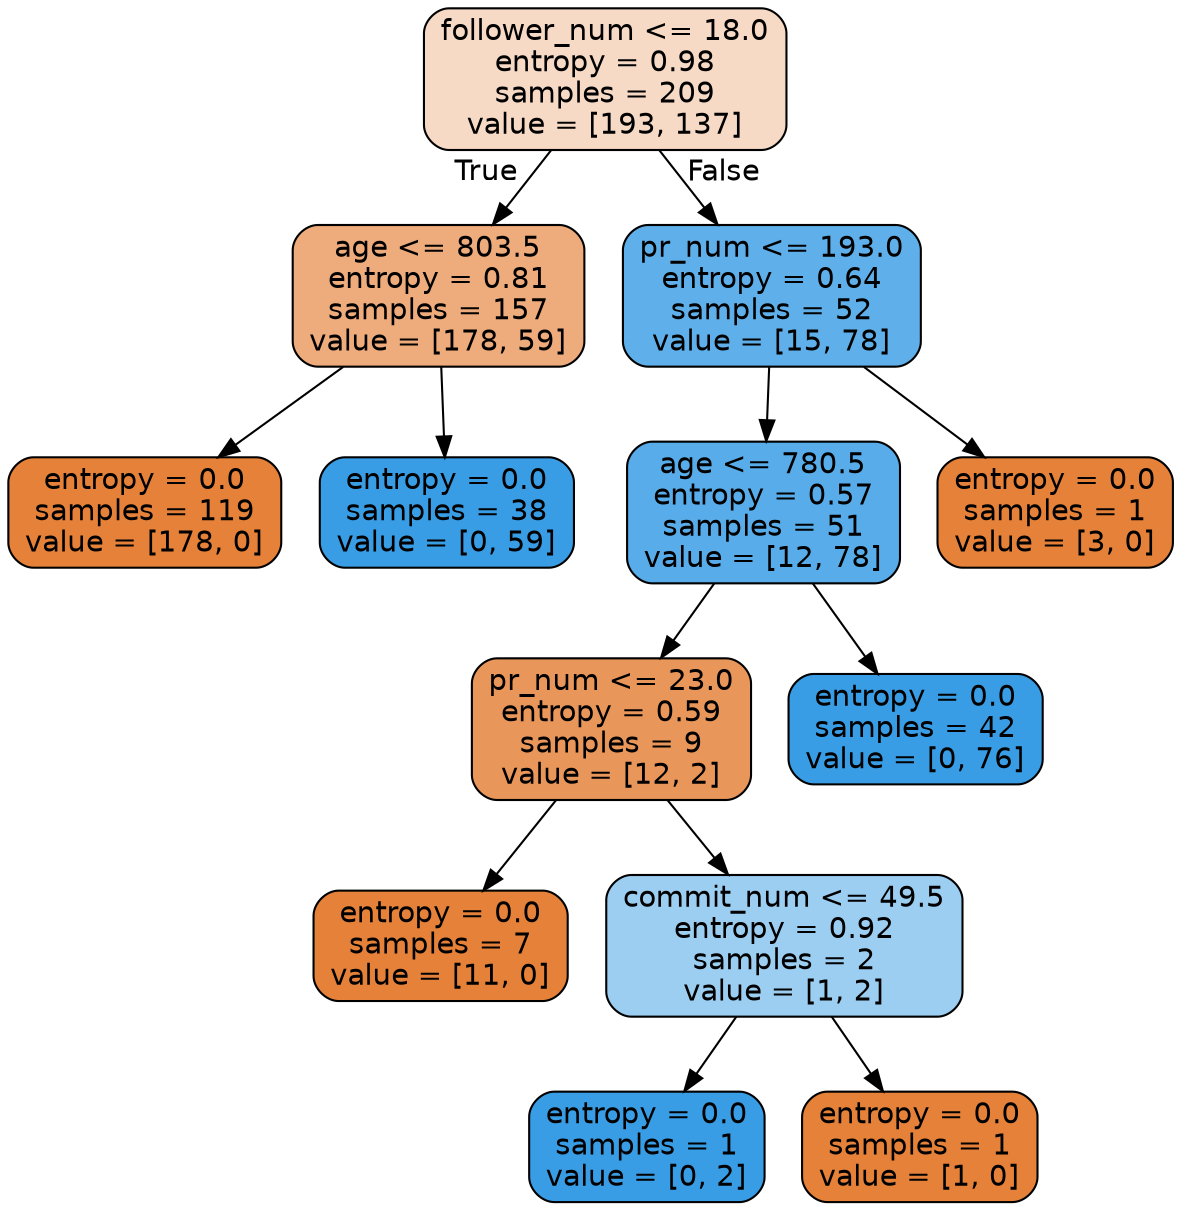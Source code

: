 digraph Tree {
node [shape=box, style="filled, rounded", color="black", fontname=helvetica] ;
edge [fontname=helvetica] ;
0 [label="follower_num <= 18.0\nentropy = 0.98\nsamples = 209\nvalue = [193, 137]", fillcolor="#f7dac6"] ;
1 [label="age <= 803.5\nentropy = 0.81\nsamples = 157\nvalue = [178, 59]", fillcolor="#eeab7b"] ;
0 -> 1 [labeldistance=2.5, labelangle=45, headlabel="True"] ;
2 [label="entropy = 0.0\nsamples = 119\nvalue = [178, 0]", fillcolor="#e58139"] ;
1 -> 2 ;
3 [label="entropy = 0.0\nsamples = 38\nvalue = [0, 59]", fillcolor="#399de5"] ;
1 -> 3 ;
4 [label="pr_num <= 193.0\nentropy = 0.64\nsamples = 52\nvalue = [15, 78]", fillcolor="#5fb0ea"] ;
0 -> 4 [labeldistance=2.5, labelangle=-45, headlabel="False"] ;
5 [label="age <= 780.5\nentropy = 0.57\nsamples = 51\nvalue = [12, 78]", fillcolor="#57ace9"] ;
4 -> 5 ;
6 [label="pr_num <= 23.0\nentropy = 0.59\nsamples = 9\nvalue = [12, 2]", fillcolor="#e9965a"] ;
5 -> 6 ;
7 [label="entropy = 0.0\nsamples = 7\nvalue = [11, 0]", fillcolor="#e58139"] ;
6 -> 7 ;
8 [label="commit_num <= 49.5\nentropy = 0.92\nsamples = 2\nvalue = [1, 2]", fillcolor="#9ccef2"] ;
6 -> 8 ;
9 [label="entropy = 0.0\nsamples = 1\nvalue = [0, 2]", fillcolor="#399de5"] ;
8 -> 9 ;
10 [label="entropy = 0.0\nsamples = 1\nvalue = [1, 0]", fillcolor="#e58139"] ;
8 -> 10 ;
11 [label="entropy = 0.0\nsamples = 42\nvalue = [0, 76]", fillcolor="#399de5"] ;
5 -> 11 ;
12 [label="entropy = 0.0\nsamples = 1\nvalue = [3, 0]", fillcolor="#e58139"] ;
4 -> 12 ;
}